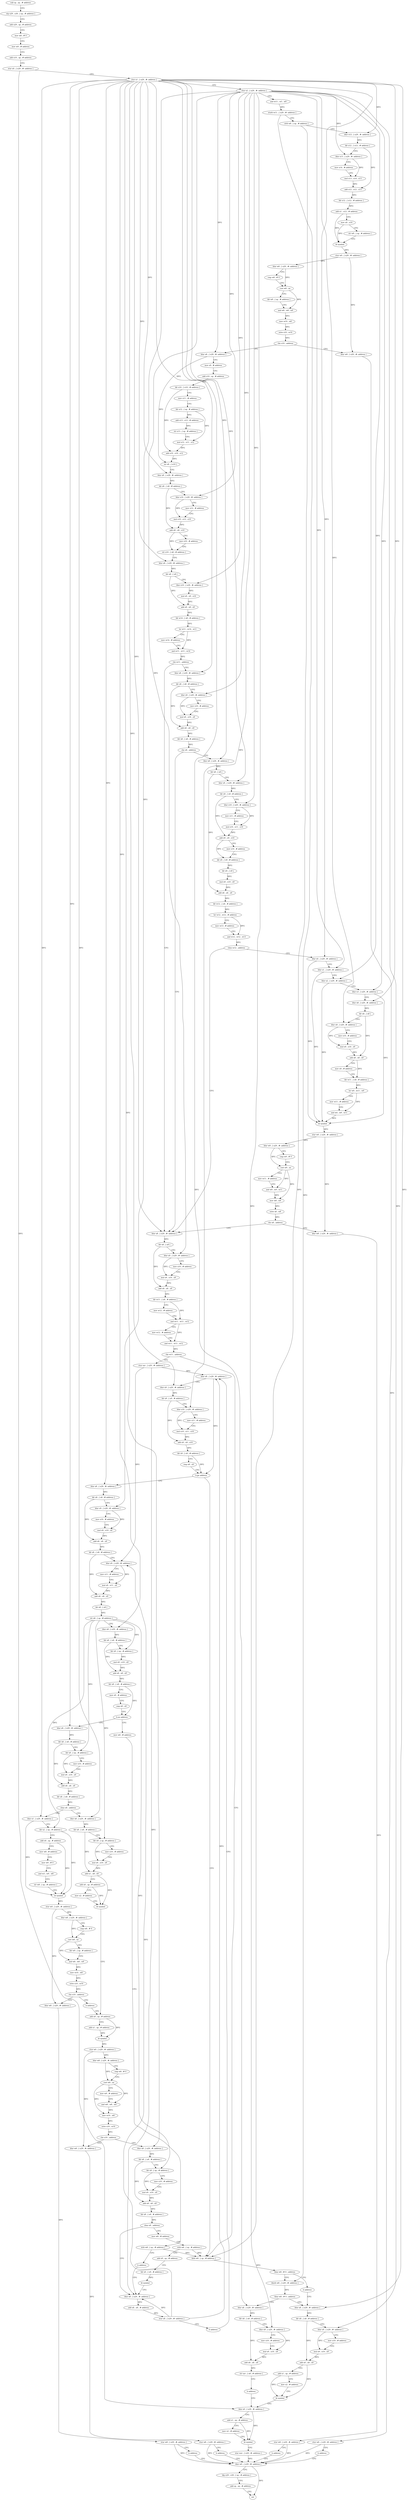 digraph "func" {
"4275616" [label = "sub sp , sp , # address" ]
"4275620" [label = "stp x29 , x30 , [ sp , # address ]" ]
"4275624" [label = "add x29 , sp , # address" ]
"4275628" [label = "mov w8 , # 0" ]
"4275632" [label = "mov w9 , # address" ]
"4275636" [label = "add x10 , sp , # address" ]
"4275640" [label = "stur x0 , [ x29 , #- address ]" ]
"4275644" [label = "stur x1 , [ x29 , #- address ]" ]
"4275648" [label = "stur x2 , [ x29 , #- address ]" ]
"4275652" [label = "and w11 , w3 , w9" ]
"4275656" [label = "sturb w11 , [ x29 , #- address ]" ]
"4275660" [label = "strb w8 , [ sp , # address ]" ]
"4275664" [label = "ldur x12 , [ x29 , #- address ]" ]
"4275668" [label = "ldr x12 , [ x12 , # address ]" ]
"4275672" [label = "ldur x13 , [ x29 , #- address ]" ]
"4275676" [label = "mov x14 , # address" ]
"4275680" [label = "mul x13 , x14 , x13" ]
"4275684" [label = "add x12 , x12 , x13" ]
"4275688" [label = "ldr x12 , [ x12 , # address ]" ]
"4275692" [label = "add x1 , x12 , # address" ]
"4275696" [label = "mov x0 , x10" ]
"4275700" [label = "str w9 , [ sp , # address ]" ]
"4275704" [label = "bl symbol" ]
"4275708" [label = "stur w0 , [ x29 , #- address ]" ]
"4275712" [label = "ldur w8 , [ x29 , #- address ]" ]
"4275716" [label = "cmp w8 , # 0" ]
"4275720" [label = "cset w8 , ne" ]
"4275724" [label = "ldr w9 , [ sp , # address ]" ]
"4275728" [label = "and w8 , w8 , w9" ]
"4275732" [label = "mov w10 , w8" ]
"4275736" [label = "sxtw x10 , w10" ]
"4275740" [label = "cbz x10 , address" ]
"4275756" [label = "ldur x8 , [ x29 , #- address ]" ]
"4275744" [label = "ldur w8 , [ x29 , #- address ]" ]
"4275760" [label = "mov x9 , # address" ]
"4275764" [label = "add x10 , sp , # address" ]
"4275768" [label = "ldr x10 , [ x10 , # address ]" ]
"4275772" [label = "mov x11 , # address" ]
"4275776" [label = "ldr x12 , [ sp , # address ]" ]
"4275780" [label = "add x13 , x12 , # address" ]
"4275784" [label = "str x13 , [ sp , # address ]" ]
"4275788" [label = "mul x12 , x11 , x12" ]
"4275792" [label = "add x10 , x10 , x12" ]
"4275796" [label = "str x8 , [ x10 ]" ]
"4275800" [label = "ldur x8 , [ x29 , #- address ]" ]
"4275804" [label = "ldr x8 , [ x8 , # address ]" ]
"4275808" [label = "ldur x10 , [ x29 , #- address ]" ]
"4275812" [label = "mov x12 , # address" ]
"4275816" [label = "mul x10 , x12 , x10" ]
"4275820" [label = "add x8 , x8 , x10" ]
"4275824" [label = "mov x10 , # address" ]
"4275828" [label = "str x10 , [ x8 , # address ]" ]
"4275832" [label = "ldur x8 , [ x29 , #- address ]" ]
"4275836" [label = "ldr x8 , [ x8 ]" ]
"4275840" [label = "ldur x10 , [ x29 , #- address ]" ]
"4275844" [label = "mul x9 , x9 , x10" ]
"4275848" [label = "add x8 , x8 , x9" ]
"4275852" [label = "ldr w14 , [ x8 , # address ]" ]
"4275856" [label = "lsr w11 , w14 , w11" ]
"4275860" [label = "mov w14 , # address" ]
"4275864" [label = "and w11 , w11 , w14" ]
"4275868" [label = "cbz w11 , address" ]
"4276088" [label = "ldur x8 , [ x29 , #- address ]" ]
"4275872" [label = "ldur x8 , [ x29 , #- address ]" ]
"4275748" [label = "stur w8 , [ x29 , #- address ]" ]
"4275752" [label = "b address" ]
"4276668" [label = "ldur w0 , [ x29 , #- address ]" ]
"4276092" [label = "ldr x8 , [ x8 ]" ]
"4276096" [label = "ldur x9 , [ x29 , #- address ]" ]
"4276100" [label = "mov x10 , # address" ]
"4276104" [label = "mul x9 , x10 , x9" ]
"4276108" [label = "add x8 , x8 , x9" ]
"4276112" [label = "ldr w11 , [ x8 , # address ]" ]
"4276116" [label = "mov w12 , # address" ]
"4276120" [label = "and w11 , w11 , w12" ]
"4276124" [label = "mov w12 , # address" ]
"4276128" [label = "and w11 , w11 , w12" ]
"4276132" [label = "cbz w11 , address" ]
"4276560" [label = "ldrb w8 , [ sp , # address ]" ]
"4276136" [label = "stur xzr , [ x29 , #- address ]" ]
"4275876" [label = "ldr x8 , [ x8 , # address ]" ]
"4275880" [label = "ldur x9 , [ x29 , #- address ]" ]
"4275884" [label = "mov x10 , # address" ]
"4275888" [label = "mul x9 , x10 , x9" ]
"4275892" [label = "add x8 , x8 , x9" ]
"4275896" [label = "ldr x8 , [ x8 , # address ]" ]
"4275900" [label = "cbz x8 , address" ]
"4275904" [label = "ldur x8 , [ x29 , #- address ]" ]
"4276672" [label = "ldp x29 , x30 , [ sp , # address ]" ]
"4276676" [label = "add sp , sp , # address" ]
"4276680" [label = "ret" ]
"4276564" [label = "tbnz w8 , # 0 , address" ]
"4276572" [label = "ldurb w8 , [ x29 , #- address ]" ]
"4276568" [label = "b address" ]
"4276140" [label = "ldur x8 , [ x29 , #- address ]" ]
"4275908" [label = "ldr x8 , [ x8 ]" ]
"4275912" [label = "ldur x9 , [ x29 , #- address ]" ]
"4275916" [label = "ldr x9 , [ x9 , # address ]" ]
"4275920" [label = "ldur x10 , [ x29 , #- address ]" ]
"4275924" [label = "mov x11 , # address" ]
"4275928" [label = "mul x10 , x11 , x10" ]
"4275932" [label = "add x9 , x9 , x10" ]
"4275936" [label = "mov x10 , # address" ]
"4275940" [label = "ldr x9 , [ x9 , # address ]" ]
"4275944" [label = "ldr x9 , [ x9 ]" ]
"4275948" [label = "mul x9 , x10 , x9" ]
"4275952" [label = "add x8 , x8 , x9" ]
"4275956" [label = "ldr w12 , [ x8 , # address ]" ]
"4275960" [label = "lsr w12 , w12 , # address" ]
"4275964" [label = "mov w13 , # address" ]
"4275968" [label = "and w12 , w12 , w13" ]
"4275972" [label = "cbnz w12 , address" ]
"4275976" [label = "ldur x0 , [ x29 , #- address ]" ]
"4276576" [label = "tbnz w8 , # 0 , address" ]
"4276612" [label = "ldur x8 , [ x29 , #- address ]" ]
"4276580" [label = "ldur x8 , [ x29 , #- address ]" ]
"4276180" [label = "ldur x8 , [ x29 , #- address ]" ]
"4276184" [label = "ldr x8 , [ x8 , # address ]" ]
"4276188" [label = "ldur x9 , [ x29 , #- address ]" ]
"4276192" [label = "mov x10 , # address" ]
"4276196" [label = "mul x9 , x10 , x9" ]
"4276200" [label = "add x8 , x8 , x9" ]
"4276204" [label = "ldr x8 , [ x8 , # address ]" ]
"4276208" [label = "ldur x9 , [ x29 , #- address ]" ]
"4276212" [label = "mov x11 , # address" ]
"4276216" [label = "mul x9 , x11 , x9" ]
"4276220" [label = "add x8 , x8 , x9" ]
"4276224" [label = "ldr x8 , [ x8 ]" ]
"4276228" [label = "str x8 , [ sp , # address ]" ]
"4276232" [label = "ldur x8 , [ x29 , #- address ]" ]
"4276236" [label = "ldr x8 , [ x8 , # address ]" ]
"4276240" [label = "ldr x9 , [ sp , # address ]" ]
"4276244" [label = "mul x9 , x10 , x9" ]
"4276248" [label = "add x8 , x8 , x9" ]
"4276252" [label = "ldr x8 , [ x8 , # address ]" ]
"4276256" [label = "mov x9 , # address" ]
"4276260" [label = "cmp x8 , x9" ]
"4276264" [label = "b.ne address" ]
"4276280" [label = "ldur x8 , [ x29 , #- address ]" ]
"4276268" [label = "mov w8 , # address" ]
"4275980" [label = "ldur x1 , [ x29 , #- address ]" ]
"4275984" [label = "ldur x2 , [ x29 , #- address ]" ]
"4275988" [label = "ldur x3 , [ x29 , #- address ]" ]
"4275992" [label = "ldur x8 , [ x29 , #- address ]" ]
"4275996" [label = "ldr x8 , [ x8 ]" ]
"4276000" [label = "ldur x9 , [ x29 , #- address ]" ]
"4276004" [label = "mov x10 , # address" ]
"4276008" [label = "mul x9 , x10 , x9" ]
"4276012" [label = "add x8 , x8 , x9" ]
"4276016" [label = "mov x9 , # address" ]
"4276020" [label = "ldr w11 , [ x8 , # address ]" ]
"4276024" [label = "lsr w9 , w11 , w9" ]
"4276028" [label = "mov w11 , # address" ]
"4276032" [label = "and w4 , w9 , w11" ]
"4276036" [label = "bl symbol" ]
"4276040" [label = "stur w0 , [ x29 , #- address ]" ]
"4276044" [label = "ldur w9 , [ x29 , #- address ]" ]
"4276048" [label = "cmp w9 , # 0" ]
"4276052" [label = "cset w9 , ne" ]
"4276056" [label = "mov w11 , # address" ]
"4276060" [label = "and w9 , w9 , w11" ]
"4276064" [label = "mov w8 , w9" ]
"4276068" [label = "sxtw x8 , w8" ]
"4276072" [label = "cbz x8 , address" ]
"4276076" [label = "ldur w8 , [ x29 , #- address ]" ]
"4276616" [label = "ldr x8 , [ x8 , # address ]" ]
"4276620" [label = "ldur x9 , [ x29 , #- address ]" ]
"4276624" [label = "mov x10 , # address" ]
"4276628" [label = "mul x9 , x10 , x9" ]
"4276632" [label = "add x0 , x8 , x9" ]
"4276636" [label = "add x1 , sp , # address" ]
"4276640" [label = "mov x2 , # address" ]
"4276644" [label = "bl symbol" ]
"4276648" [label = "ldur x0 , [ x29 , #- address ]" ]
"4276584" [label = "ldr x8 , [ x8 , # address ]" ]
"4276588" [label = "ldur x9 , [ x29 , #- address ]" ]
"4276592" [label = "mov x10 , # address" ]
"4276596" [label = "mul x9 , x10 , x9" ]
"4276600" [label = "add x8 , x8 , x9" ]
"4276604" [label = "str xzr , [ x8 , # address ]" ]
"4276608" [label = "b address" ]
"4276284" [label = "ldr x8 , [ x8 , # address ]" ]
"4276288" [label = "ldr x9 , [ sp , # address ]" ]
"4276292" [label = "mov x10 , # address" ]
"4276296" [label = "mul x9 , x10 , x9" ]
"4276300" [label = "add x8 , x8 , x9" ]
"4276304" [label = "ldr x8 , [ x8 , # address ]" ]
"4276308" [label = "cbnz x8 , address" ]
"4276396" [label = "ldur x8 , [ x29 , #- address ]" ]
"4276312" [label = "ldur x1 , [ x29 , #- address ]" ]
"4276272" [label = "strb w8 , [ sp , # address ]" ]
"4276276" [label = "b address" ]
"4276544" [label = "ldur x8 , [ x29 , #- address ]" ]
"4276080" [label = "stur w8 , [ x29 , #- address ]" ]
"4276084" [label = "b address" ]
"4276652" [label = "add x1 , sp , # address" ]
"4276656" [label = "mov x2 , # address" ]
"4276660" [label = "bl symbol" ]
"4276664" [label = "stur wzr , [ x29 , #- address ]" ]
"4276400" [label = "ldr x8 , [ x8 , # address ]" ]
"4276404" [label = "ldr x9 , [ sp , # address ]" ]
"4276408" [label = "mov x10 , # address" ]
"4276412" [label = "mul x9 , x10 , x9" ]
"4276416" [label = "add x1 , x8 , x9" ]
"4276420" [label = "add x0 , sp , # address" ]
"4276424" [label = "mov x2 , # address" ]
"4276428" [label = "bl symbol" ]
"4276432" [label = "add x0 , sp , # address" ]
"4276316" [label = "ldr x2 , [ sp , # address ]" ]
"4276320" [label = "add x0 , sp , # address" ]
"4276324" [label = "mov w8 , # address" ]
"4276328" [label = "mov w9 , # 0" ]
"4276332" [label = "and w3 , w9 , w8" ]
"4276336" [label = "str w8 , [ sp , # address ]" ]
"4276340" [label = "bl symbol" ]
"4276344" [label = "stur w0 , [ x29 , #- address ]" ]
"4276348" [label = "ldur w8 , [ x29 , #- address ]" ]
"4276352" [label = "cmp w8 , # 0" ]
"4276356" [label = "cset w8 , ne" ]
"4276360" [label = "ldr w9 , [ sp , # address ]" ]
"4276364" [label = "and w8 , w8 , w9" ]
"4276368" [label = "mov w10 , w8" ]
"4276372" [label = "sxtw x10 , w10" ]
"4276376" [label = "cbz x10 , address" ]
"4276392" [label = "b address" ]
"4276380" [label = "ldur w8 , [ x29 , #- address ]" ]
"4276548" [label = "add x8 , x8 , # address" ]
"4276552" [label = "stur x8 , [ x29 , #- address ]" ]
"4276556" [label = "b address" ]
"4276492" [label = "ldur x8 , [ x29 , #- address ]" ]
"4276496" [label = "ldr x8 , [ x8 , # address ]" ]
"4276500" [label = "ldr x9 , [ sp , # address ]" ]
"4276504" [label = "mov x10 , # address" ]
"4276508" [label = "mul x9 , x10 , x9" ]
"4276512" [label = "add x8 , x8 , x9" ]
"4276516" [label = "ldr x8 , [ x8 , # address ]" ]
"4276520" [label = "cbnz x8 , address" ]
"4276524" [label = "mov w8 , # address" ]
"4276480" [label = "ldur w8 , [ x29 , #- address ]" ]
"4276484" [label = "stur w8 , [ x29 , #- address ]" ]
"4276488" [label = "b address" ]
"4276384" [label = "stur w8 , [ x29 , #- address ]" ]
"4276388" [label = "b address" ]
"4276144" [label = "ldur x9 , [ x29 , #- address ]" ]
"4276148" [label = "ldr x9 , [ x9 , # address ]" ]
"4276152" [label = "ldur x10 , [ x29 , #- address ]" ]
"4276156" [label = "mov x11 , # address" ]
"4276160" [label = "mul x10 , x11 , x10" ]
"4276164" [label = "add x9 , x9 , x10" ]
"4276168" [label = "ldr x9 , [ x9 , # address ]" ]
"4276172" [label = "cmp x8 , x9" ]
"4276176" [label = "b.ge address" ]
"4276528" [label = "strb w8 , [ sp , # address ]" ]
"4276532" [label = "add x9 , sp , # address" ]
"4276536" [label = "ldr x0 , [ x9 , # address ]" ]
"4276540" [label = "bl symbol" ]
"4276436" [label = "add x1 , sp , # address" ]
"4276440" [label = "bl symbol" ]
"4276444" [label = "stur w0 , [ x29 , #- address ]" ]
"4276448" [label = "ldur w8 , [ x29 , #- address ]" ]
"4276452" [label = "cmp w8 , # 0" ]
"4276456" [label = "cset w8 , ne" ]
"4276460" [label = "mov w9 , # address" ]
"4276464" [label = "and w8 , w8 , w9" ]
"4276468" [label = "mov w10 , w8" ]
"4276472" [label = "sxtw x10 , w10" ]
"4276476" [label = "cbz x10 , address" ]
"4275616" -> "4275620" [ label = "CFG" ]
"4275620" -> "4275624" [ label = "CFG" ]
"4275624" -> "4275628" [ label = "CFG" ]
"4275628" -> "4275632" [ label = "CFG" ]
"4275632" -> "4275636" [ label = "CFG" ]
"4275636" -> "4275640" [ label = "CFG" ]
"4275640" -> "4275644" [ label = "CFG" ]
"4275640" -> "4276648" [ label = "DFG" ]
"4275644" -> "4275648" [ label = "CFG" ]
"4275644" -> "4275664" [ label = "DFG" ]
"4275644" -> "4275800" [ label = "DFG" ]
"4275644" -> "4275832" [ label = "DFG" ]
"4275644" -> "4276088" [ label = "DFG" ]
"4275644" -> "4275872" [ label = "DFG" ]
"4275644" -> "4275904" [ label = "DFG" ]
"4275644" -> "4275912" [ label = "DFG" ]
"4275644" -> "4276144" [ label = "DFG" ]
"4275644" -> "4275976" [ label = "DFG" ]
"4275644" -> "4275992" [ label = "DFG" ]
"4275644" -> "4276612" [ label = "DFG" ]
"4275644" -> "4276580" [ label = "DFG" ]
"4275644" -> "4276180" [ label = "DFG" ]
"4275644" -> "4276232" [ label = "DFG" ]
"4275644" -> "4276280" [ label = "DFG" ]
"4275644" -> "4276396" [ label = "DFG" ]
"4275644" -> "4276312" [ label = "DFG" ]
"4275644" -> "4276492" [ label = "DFG" ]
"4275648" -> "4275652" [ label = "CFG" ]
"4275648" -> "4275672" [ label = "DFG" ]
"4275648" -> "4275756" [ label = "DFG" ]
"4275648" -> "4275808" [ label = "DFG" ]
"4275648" -> "4275840" [ label = "DFG" ]
"4275648" -> "4276096" [ label = "DFG" ]
"4275648" -> "4275880" [ label = "DFG" ]
"4275648" -> "4275920" [ label = "DFG" ]
"4275648" -> "4276152" [ label = "DFG" ]
"4275648" -> "4275980" [ label = "DFG" ]
"4275648" -> "4275984" [ label = "DFG" ]
"4275648" -> "4275988" [ label = "DFG" ]
"4275648" -> "4276000" [ label = "DFG" ]
"4275648" -> "4276620" [ label = "DFG" ]
"4275648" -> "4276588" [ label = "DFG" ]
"4275648" -> "4276188" [ label = "DFG" ]
"4275652" -> "4275656" [ label = "DFG" ]
"4275656" -> "4275660" [ label = "CFG" ]
"4275656" -> "4276572" [ label = "DFG" ]
"4275660" -> "4275664" [ label = "CFG" ]
"4275660" -> "4276560" [ label = "DFG" ]
"4275664" -> "4275668" [ label = "DFG" ]
"4275668" -> "4275672" [ label = "CFG" ]
"4275668" -> "4275684" [ label = "DFG" ]
"4275672" -> "4275676" [ label = "CFG" ]
"4275672" -> "4275680" [ label = "DFG" ]
"4275676" -> "4275680" [ label = "CFG" ]
"4275680" -> "4275684" [ label = "DFG" ]
"4275684" -> "4275688" [ label = "DFG" ]
"4275688" -> "4275692" [ label = "DFG" ]
"4275692" -> "4275696" [ label = "CFG" ]
"4275692" -> "4275704" [ label = "DFG" ]
"4275696" -> "4275700" [ label = "CFG" ]
"4275696" -> "4275704" [ label = "DFG" ]
"4275700" -> "4275704" [ label = "CFG" ]
"4275704" -> "4275708" [ label = "DFG" ]
"4275708" -> "4275712" [ label = "DFG" ]
"4275708" -> "4275744" [ label = "DFG" ]
"4275712" -> "4275716" [ label = "CFG" ]
"4275712" -> "4275720" [ label = "DFG" ]
"4275716" -> "4275720" [ label = "CFG" ]
"4275720" -> "4275724" [ label = "CFG" ]
"4275720" -> "4275728" [ label = "DFG" ]
"4275724" -> "4275728" [ label = "CFG" ]
"4275728" -> "4275732" [ label = "DFG" ]
"4275732" -> "4275736" [ label = "DFG" ]
"4275736" -> "4275740" [ label = "DFG" ]
"4275740" -> "4275756" [ label = "CFG" ]
"4275740" -> "4275744" [ label = "CFG" ]
"4275756" -> "4275760" [ label = "CFG" ]
"4275756" -> "4275796" [ label = "DFG" ]
"4275744" -> "4275748" [ label = "DFG" ]
"4275760" -> "4275764" [ label = "CFG" ]
"4275764" -> "4275768" [ label = "CFG" ]
"4275768" -> "4275772" [ label = "CFG" ]
"4275768" -> "4275792" [ label = "DFG" ]
"4275772" -> "4275776" [ label = "CFG" ]
"4275776" -> "4275780" [ label = "DFG" ]
"4275776" -> "4275788" [ label = "DFG" ]
"4275780" -> "4275784" [ label = "DFG" ]
"4275784" -> "4275788" [ label = "CFG" ]
"4275788" -> "4275792" [ label = "DFG" ]
"4275792" -> "4275796" [ label = "DFG" ]
"4275796" -> "4275800" [ label = "CFG" ]
"4275800" -> "4275804" [ label = "DFG" ]
"4275804" -> "4275808" [ label = "CFG" ]
"4275804" -> "4275820" [ label = "DFG" ]
"4275808" -> "4275812" [ label = "CFG" ]
"4275808" -> "4275816" [ label = "DFG" ]
"4275812" -> "4275816" [ label = "CFG" ]
"4275816" -> "4275820" [ label = "DFG" ]
"4275820" -> "4275824" [ label = "CFG" ]
"4275820" -> "4275828" [ label = "DFG" ]
"4275824" -> "4275828" [ label = "CFG" ]
"4275828" -> "4275832" [ label = "CFG" ]
"4275832" -> "4275836" [ label = "DFG" ]
"4275836" -> "4275840" [ label = "CFG" ]
"4275836" -> "4275848" [ label = "DFG" ]
"4275840" -> "4275844" [ label = "DFG" ]
"4275844" -> "4275848" [ label = "DFG" ]
"4275848" -> "4275852" [ label = "DFG" ]
"4275852" -> "4275856" [ label = "DFG" ]
"4275856" -> "4275860" [ label = "CFG" ]
"4275856" -> "4275864" [ label = "DFG" ]
"4275860" -> "4275864" [ label = "CFG" ]
"4275864" -> "4275868" [ label = "DFG" ]
"4275868" -> "4276088" [ label = "CFG" ]
"4275868" -> "4275872" [ label = "CFG" ]
"4276088" -> "4276092" [ label = "DFG" ]
"4275872" -> "4275876" [ label = "DFG" ]
"4275748" -> "4275752" [ label = "CFG" ]
"4275748" -> "4276668" [ label = "DFG" ]
"4275752" -> "4276668" [ label = "CFG" ]
"4276668" -> "4276672" [ label = "CFG" ]
"4276668" -> "4276680" [ label = "DFG" ]
"4276092" -> "4276096" [ label = "CFG" ]
"4276092" -> "4276108" [ label = "DFG" ]
"4276096" -> "4276100" [ label = "CFG" ]
"4276096" -> "4276104" [ label = "DFG" ]
"4276100" -> "4276104" [ label = "CFG" ]
"4276104" -> "4276108" [ label = "DFG" ]
"4276108" -> "4276112" [ label = "DFG" ]
"4276112" -> "4276116" [ label = "CFG" ]
"4276112" -> "4276120" [ label = "DFG" ]
"4276116" -> "4276120" [ label = "CFG" ]
"4276120" -> "4276124" [ label = "CFG" ]
"4276120" -> "4276128" [ label = "DFG" ]
"4276124" -> "4276128" [ label = "CFG" ]
"4276128" -> "4276132" [ label = "DFG" ]
"4276132" -> "4276560" [ label = "CFG" ]
"4276132" -> "4276136" [ label = "CFG" ]
"4276560" -> "4276564" [ label = "DFG" ]
"4276136" -> "4276140" [ label = "DFG" ]
"4276136" -> "4276208" [ label = "DFG" ]
"4276136" -> "4276544" [ label = "DFG" ]
"4275876" -> "4275880" [ label = "CFG" ]
"4275876" -> "4275892" [ label = "DFG" ]
"4275880" -> "4275884" [ label = "CFG" ]
"4275880" -> "4275888" [ label = "DFG" ]
"4275884" -> "4275888" [ label = "CFG" ]
"4275888" -> "4275892" [ label = "DFG" ]
"4275892" -> "4275896" [ label = "DFG" ]
"4275896" -> "4275900" [ label = "DFG" ]
"4275900" -> "4276088" [ label = "CFG" ]
"4275900" -> "4275904" [ label = "CFG" ]
"4275904" -> "4275908" [ label = "DFG" ]
"4276672" -> "4276676" [ label = "CFG" ]
"4276676" -> "4276680" [ label = "CFG" ]
"4276564" -> "4276572" [ label = "CFG" ]
"4276564" -> "4276568" [ label = "CFG" ]
"4276572" -> "4276576" [ label = "DFG" ]
"4276568" -> "4276612" [ label = "CFG" ]
"4276140" -> "4276144" [ label = "CFG" ]
"4276140" -> "4276176" [ label = "DFG" ]
"4275908" -> "4275912" [ label = "CFG" ]
"4275908" -> "4275952" [ label = "DFG" ]
"4275912" -> "4275916" [ label = "DFG" ]
"4275916" -> "4275920" [ label = "CFG" ]
"4275916" -> "4275932" [ label = "DFG" ]
"4275920" -> "4275924" [ label = "CFG" ]
"4275920" -> "4275928" [ label = "DFG" ]
"4275924" -> "4275928" [ label = "CFG" ]
"4275928" -> "4275932" [ label = "DFG" ]
"4275932" -> "4275936" [ label = "CFG" ]
"4275932" -> "4275940" [ label = "DFG" ]
"4275936" -> "4275940" [ label = "CFG" ]
"4275940" -> "4275944" [ label = "DFG" ]
"4275944" -> "4275948" [ label = "DFG" ]
"4275948" -> "4275952" [ label = "DFG" ]
"4275952" -> "4275956" [ label = "DFG" ]
"4275956" -> "4275960" [ label = "DFG" ]
"4275960" -> "4275964" [ label = "CFG" ]
"4275960" -> "4275968" [ label = "DFG" ]
"4275964" -> "4275968" [ label = "CFG" ]
"4275968" -> "4275972" [ label = "DFG" ]
"4275972" -> "4276088" [ label = "CFG" ]
"4275972" -> "4275976" [ label = "CFG" ]
"4275976" -> "4275980" [ label = "CFG" ]
"4275976" -> "4276036" [ label = "DFG" ]
"4276576" -> "4276612" [ label = "CFG" ]
"4276576" -> "4276580" [ label = "CFG" ]
"4276612" -> "4276616" [ label = "DFG" ]
"4276580" -> "4276584" [ label = "DFG" ]
"4276180" -> "4276184" [ label = "DFG" ]
"4276184" -> "4276188" [ label = "CFG" ]
"4276184" -> "4276200" [ label = "DFG" ]
"4276188" -> "4276192" [ label = "CFG" ]
"4276188" -> "4276196" [ label = "DFG" ]
"4276192" -> "4276196" [ label = "CFG" ]
"4276196" -> "4276200" [ label = "DFG" ]
"4276200" -> "4276204" [ label = "DFG" ]
"4276204" -> "4276208" [ label = "CFG" ]
"4276204" -> "4276220" [ label = "DFG" ]
"4276208" -> "4276212" [ label = "CFG" ]
"4276208" -> "4276216" [ label = "DFG" ]
"4276212" -> "4276216" [ label = "CFG" ]
"4276216" -> "4276220" [ label = "DFG" ]
"4276220" -> "4276224" [ label = "DFG" ]
"4276224" -> "4276228" [ label = "DFG" ]
"4276228" -> "4276232" [ label = "CFG" ]
"4276228" -> "4276240" [ label = "DFG" ]
"4276228" -> "4276288" [ label = "DFG" ]
"4276228" -> "4276404" [ label = "DFG" ]
"4276228" -> "4276316" [ label = "DFG" ]
"4276228" -> "4276500" [ label = "DFG" ]
"4276232" -> "4276236" [ label = "DFG" ]
"4276236" -> "4276240" [ label = "CFG" ]
"4276236" -> "4276248" [ label = "DFG" ]
"4276240" -> "4276244" [ label = "DFG" ]
"4276244" -> "4276248" [ label = "DFG" ]
"4276248" -> "4276252" [ label = "DFG" ]
"4276252" -> "4276256" [ label = "CFG" ]
"4276252" -> "4276264" [ label = "DFG" ]
"4276256" -> "4276260" [ label = "CFG" ]
"4276260" -> "4276264" [ label = "CFG" ]
"4276264" -> "4276280" [ label = "CFG" ]
"4276264" -> "4276268" [ label = "CFG" ]
"4276280" -> "4276284" [ label = "DFG" ]
"4276268" -> "4276272" [ label = "CFG" ]
"4275980" -> "4275984" [ label = "CFG" ]
"4275980" -> "4276036" [ label = "DFG" ]
"4275984" -> "4275988" [ label = "CFG" ]
"4275984" -> "4276036" [ label = "DFG" ]
"4275988" -> "4275992" [ label = "CFG" ]
"4275988" -> "4276036" [ label = "DFG" ]
"4275992" -> "4275996" [ label = "DFG" ]
"4275996" -> "4276000" [ label = "CFG" ]
"4275996" -> "4276012" [ label = "DFG" ]
"4276000" -> "4276004" [ label = "CFG" ]
"4276000" -> "4276008" [ label = "DFG" ]
"4276004" -> "4276008" [ label = "CFG" ]
"4276008" -> "4276012" [ label = "DFG" ]
"4276012" -> "4276016" [ label = "CFG" ]
"4276012" -> "4276020" [ label = "DFG" ]
"4276016" -> "4276020" [ label = "CFG" ]
"4276020" -> "4276024" [ label = "DFG" ]
"4276024" -> "4276028" [ label = "CFG" ]
"4276024" -> "4276032" [ label = "DFG" ]
"4276028" -> "4276032" [ label = "CFG" ]
"4276032" -> "4276036" [ label = "DFG" ]
"4276036" -> "4276040" [ label = "DFG" ]
"4276040" -> "4276044" [ label = "DFG" ]
"4276040" -> "4276076" [ label = "DFG" ]
"4276044" -> "4276048" [ label = "CFG" ]
"4276044" -> "4276052" [ label = "DFG" ]
"4276048" -> "4276052" [ label = "CFG" ]
"4276052" -> "4276056" [ label = "CFG" ]
"4276052" -> "4276060" [ label = "DFG" ]
"4276052" -> "4276064" [ label = "DFG" ]
"4276056" -> "4276060" [ label = "CFG" ]
"4276060" -> "4276064" [ label = "DFG" ]
"4276064" -> "4276068" [ label = "DFG" ]
"4276068" -> "4276072" [ label = "DFG" ]
"4276072" -> "4276088" [ label = "CFG" ]
"4276072" -> "4276076" [ label = "CFG" ]
"4276076" -> "4276080" [ label = "DFG" ]
"4276616" -> "4276620" [ label = "CFG" ]
"4276616" -> "4276632" [ label = "DFG" ]
"4276620" -> "4276624" [ label = "CFG" ]
"4276620" -> "4276628" [ label = "DFG" ]
"4276624" -> "4276628" [ label = "CFG" ]
"4276628" -> "4276632" [ label = "DFG" ]
"4276632" -> "4276636" [ label = "CFG" ]
"4276632" -> "4276644" [ label = "DFG" ]
"4276636" -> "4276640" [ label = "CFG" ]
"4276636" -> "4276644" [ label = "DFG" ]
"4276640" -> "4276644" [ label = "CFG" ]
"4276644" -> "4276648" [ label = "CFG" ]
"4276648" -> "4276652" [ label = "CFG" ]
"4276648" -> "4276660" [ label = "DFG" ]
"4276584" -> "4276588" [ label = "CFG" ]
"4276584" -> "4276600" [ label = "DFG" ]
"4276588" -> "4276592" [ label = "CFG" ]
"4276588" -> "4276596" [ label = "DFG" ]
"4276592" -> "4276596" [ label = "CFG" ]
"4276596" -> "4276600" [ label = "DFG" ]
"4276600" -> "4276604" [ label = "DFG" ]
"4276604" -> "4276608" [ label = "CFG" ]
"4276608" -> "4276648" [ label = "CFG" ]
"4276284" -> "4276288" [ label = "CFG" ]
"4276284" -> "4276300" [ label = "DFG" ]
"4276288" -> "4276292" [ label = "CFG" ]
"4276288" -> "4276296" [ label = "DFG" ]
"4276292" -> "4276296" [ label = "CFG" ]
"4276296" -> "4276300" [ label = "DFG" ]
"4276300" -> "4276304" [ label = "DFG" ]
"4276304" -> "4276308" [ label = "DFG" ]
"4276308" -> "4276396" [ label = "CFG" ]
"4276308" -> "4276312" [ label = "CFG" ]
"4276396" -> "4276400" [ label = "DFG" ]
"4276312" -> "4276316" [ label = "CFG" ]
"4276312" -> "4276340" [ label = "DFG" ]
"4276272" -> "4276276" [ label = "CFG" ]
"4276272" -> "4276560" [ label = "DFG" ]
"4276276" -> "4276544" [ label = "CFG" ]
"4276544" -> "4276548" [ label = "DFG" ]
"4276080" -> "4276084" [ label = "CFG" ]
"4276080" -> "4276668" [ label = "DFG" ]
"4276084" -> "4276668" [ label = "CFG" ]
"4276652" -> "4276656" [ label = "CFG" ]
"4276652" -> "4276660" [ label = "DFG" ]
"4276656" -> "4276660" [ label = "CFG" ]
"4276660" -> "4276664" [ label = "CFG" ]
"4276664" -> "4276668" [ label = "DFG" ]
"4276400" -> "4276404" [ label = "CFG" ]
"4276400" -> "4276416" [ label = "DFG" ]
"4276404" -> "4276408" [ label = "CFG" ]
"4276404" -> "4276412" [ label = "DFG" ]
"4276408" -> "4276412" [ label = "CFG" ]
"4276412" -> "4276416" [ label = "DFG" ]
"4276416" -> "4276420" [ label = "CFG" ]
"4276416" -> "4276428" [ label = "DFG" ]
"4276420" -> "4276424" [ label = "CFG" ]
"4276420" -> "4276428" [ label = "DFG" ]
"4276424" -> "4276428" [ label = "CFG" ]
"4276428" -> "4276432" [ label = "CFG" ]
"4276432" -> "4276436" [ label = "CFG" ]
"4276432" -> "4276440" [ label = "DFG" ]
"4276316" -> "4276320" [ label = "CFG" ]
"4276316" -> "4276340" [ label = "DFG" ]
"4276320" -> "4276324" [ label = "CFG" ]
"4276320" -> "4276340" [ label = "DFG" ]
"4276324" -> "4276328" [ label = "CFG" ]
"4276328" -> "4276332" [ label = "CFG" ]
"4276332" -> "4276336" [ label = "CFG" ]
"4276336" -> "4276340" [ label = "CFG" ]
"4276340" -> "4276344" [ label = "DFG" ]
"4276344" -> "4276348" [ label = "DFG" ]
"4276344" -> "4276380" [ label = "DFG" ]
"4276348" -> "4276352" [ label = "CFG" ]
"4276348" -> "4276356" [ label = "DFG" ]
"4276352" -> "4276356" [ label = "CFG" ]
"4276356" -> "4276360" [ label = "CFG" ]
"4276356" -> "4276364" [ label = "DFG" ]
"4276360" -> "4276364" [ label = "CFG" ]
"4276364" -> "4276368" [ label = "DFG" ]
"4276368" -> "4276372" [ label = "DFG" ]
"4276372" -> "4276376" [ label = "DFG" ]
"4276376" -> "4276392" [ label = "CFG" ]
"4276376" -> "4276380" [ label = "CFG" ]
"4276392" -> "4276432" [ label = "CFG" ]
"4276380" -> "4276384" [ label = "DFG" ]
"4276548" -> "4276552" [ label = "DFG" ]
"4276552" -> "4276556" [ label = "CFG" ]
"4276552" -> "4276140" [ label = "DFG" ]
"4276552" -> "4276208" [ label = "DFG" ]
"4276552" -> "4276544" [ label = "DFG" ]
"4276556" -> "4276140" [ label = "CFG" ]
"4276492" -> "4276496" [ label = "DFG" ]
"4276496" -> "4276500" [ label = "CFG" ]
"4276496" -> "4276512" [ label = "DFG" ]
"4276500" -> "4276504" [ label = "CFG" ]
"4276500" -> "4276508" [ label = "DFG" ]
"4276504" -> "4276508" [ label = "CFG" ]
"4276508" -> "4276512" [ label = "DFG" ]
"4276512" -> "4276516" [ label = "DFG" ]
"4276516" -> "4276520" [ label = "DFG" ]
"4276520" -> "4276544" [ label = "CFG" ]
"4276520" -> "4276524" [ label = "CFG" ]
"4276524" -> "4276528" [ label = "CFG" ]
"4276480" -> "4276484" [ label = "DFG" ]
"4276484" -> "4276488" [ label = "CFG" ]
"4276484" -> "4276668" [ label = "DFG" ]
"4276488" -> "4276668" [ label = "CFG" ]
"4276384" -> "4276388" [ label = "CFG" ]
"4276384" -> "4276668" [ label = "DFG" ]
"4276388" -> "4276668" [ label = "CFG" ]
"4276144" -> "4276148" [ label = "DFG" ]
"4276148" -> "4276152" [ label = "CFG" ]
"4276148" -> "4276164" [ label = "DFG" ]
"4276152" -> "4276156" [ label = "CFG" ]
"4276152" -> "4276160" [ label = "DFG" ]
"4276156" -> "4276160" [ label = "CFG" ]
"4276160" -> "4276164" [ label = "DFG" ]
"4276164" -> "4276168" [ label = "DFG" ]
"4276168" -> "4276172" [ label = "CFG" ]
"4276168" -> "4276176" [ label = "DFG" ]
"4276172" -> "4276176" [ label = "CFG" ]
"4276176" -> "4276560" [ label = "CFG" ]
"4276176" -> "4276180" [ label = "CFG" ]
"4276528" -> "4276532" [ label = "CFG" ]
"4276528" -> "4276560" [ label = "DFG" ]
"4276532" -> "4276536" [ label = "CFG" ]
"4276536" -> "4276540" [ label = "DFG" ]
"4276540" -> "4276544" [ label = "CFG" ]
"4276436" -> "4276440" [ label = "DFG" ]
"4276440" -> "4276444" [ label = "DFG" ]
"4276444" -> "4276448" [ label = "DFG" ]
"4276444" -> "4276480" [ label = "DFG" ]
"4276448" -> "4276452" [ label = "CFG" ]
"4276448" -> "4276456" [ label = "DFG" ]
"4276452" -> "4276456" [ label = "CFG" ]
"4276456" -> "4276460" [ label = "CFG" ]
"4276456" -> "4276464" [ label = "DFG" ]
"4276456" -> "4276468" [ label = "DFG" ]
"4276460" -> "4276464" [ label = "CFG" ]
"4276464" -> "4276468" [ label = "DFG" ]
"4276468" -> "4276472" [ label = "DFG" ]
"4276472" -> "4276476" [ label = "DFG" ]
"4276476" -> "4276492" [ label = "CFG" ]
"4276476" -> "4276480" [ label = "CFG" ]
}
